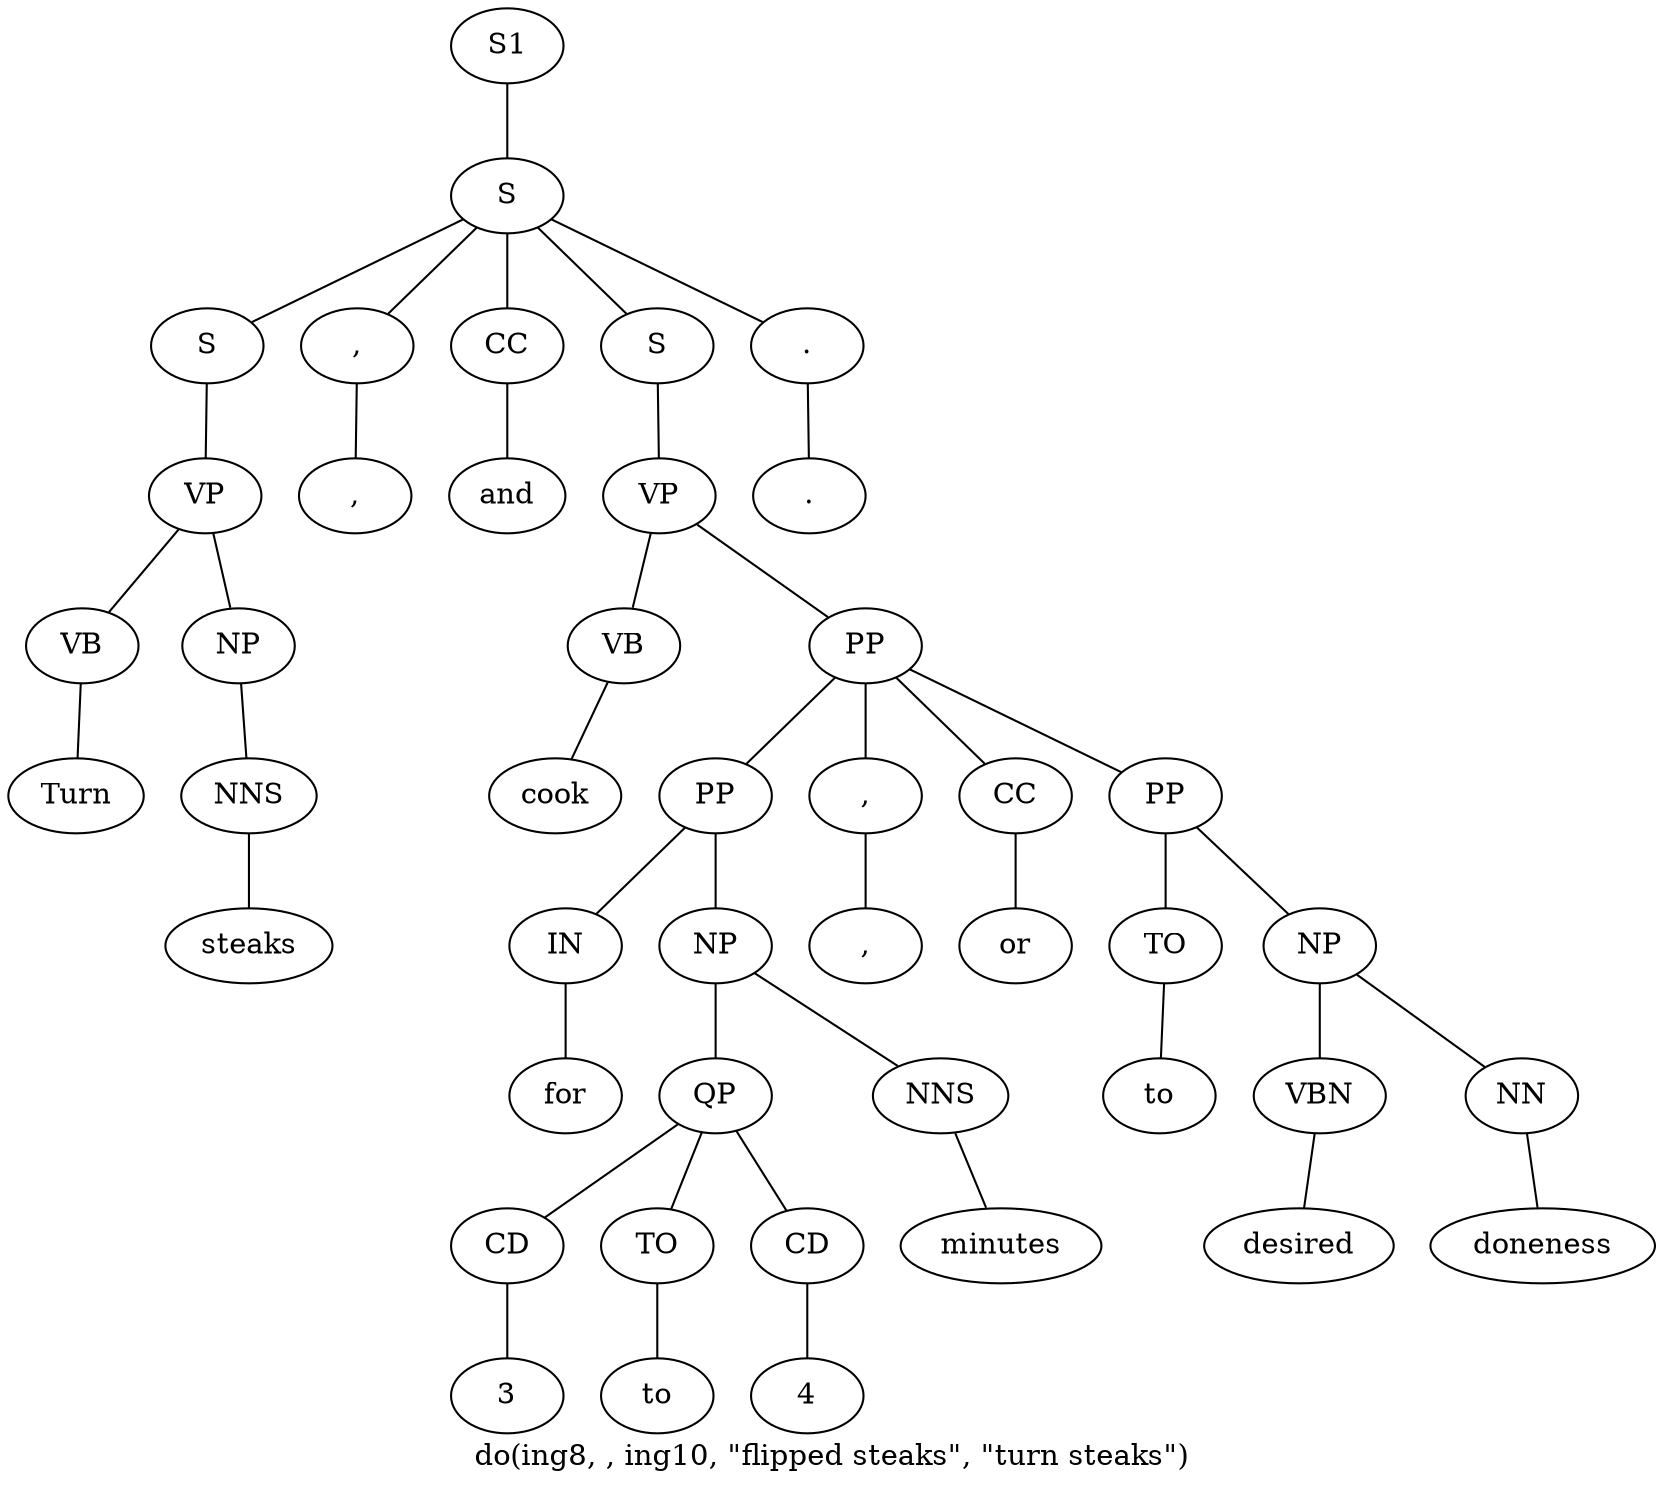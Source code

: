 graph SyntaxGraph {
	label = "do(ing8, , ing10, \"flipped steaks\", \"turn steaks\")";
	Node0 [label="S1"];
	Node1 [label="S"];
	Node2 [label="S"];
	Node3 [label="VP"];
	Node4 [label="VB"];
	Node5 [label="Turn"];
	Node6 [label="NP"];
	Node7 [label="NNS"];
	Node8 [label="steaks"];
	Node9 [label=","];
	Node10 [label=","];
	Node11 [label="CC"];
	Node12 [label="and"];
	Node13 [label="S"];
	Node14 [label="VP"];
	Node15 [label="VB"];
	Node16 [label="cook"];
	Node17 [label="PP"];
	Node18 [label="PP"];
	Node19 [label="IN"];
	Node20 [label="for"];
	Node21 [label="NP"];
	Node22 [label="QP"];
	Node23 [label="CD"];
	Node24 [label="3"];
	Node25 [label="TO"];
	Node26 [label="to"];
	Node27 [label="CD"];
	Node28 [label="4"];
	Node29 [label="NNS"];
	Node30 [label="minutes"];
	Node31 [label=","];
	Node32 [label=","];
	Node33 [label="CC"];
	Node34 [label="or"];
	Node35 [label="PP"];
	Node36 [label="TO"];
	Node37 [label="to"];
	Node38 [label="NP"];
	Node39 [label="VBN"];
	Node40 [label="desired"];
	Node41 [label="NN"];
	Node42 [label="doneness"];
	Node43 [label="."];
	Node44 [label="."];

	Node0 -- Node1;
	Node1 -- Node2;
	Node1 -- Node9;
	Node1 -- Node11;
	Node1 -- Node13;
	Node1 -- Node43;
	Node2 -- Node3;
	Node3 -- Node4;
	Node3 -- Node6;
	Node4 -- Node5;
	Node6 -- Node7;
	Node7 -- Node8;
	Node9 -- Node10;
	Node11 -- Node12;
	Node13 -- Node14;
	Node14 -- Node15;
	Node14 -- Node17;
	Node15 -- Node16;
	Node17 -- Node18;
	Node17 -- Node31;
	Node17 -- Node33;
	Node17 -- Node35;
	Node18 -- Node19;
	Node18 -- Node21;
	Node19 -- Node20;
	Node21 -- Node22;
	Node21 -- Node29;
	Node22 -- Node23;
	Node22 -- Node25;
	Node22 -- Node27;
	Node23 -- Node24;
	Node25 -- Node26;
	Node27 -- Node28;
	Node29 -- Node30;
	Node31 -- Node32;
	Node33 -- Node34;
	Node35 -- Node36;
	Node35 -- Node38;
	Node36 -- Node37;
	Node38 -- Node39;
	Node38 -- Node41;
	Node39 -- Node40;
	Node41 -- Node42;
	Node43 -- Node44;
}